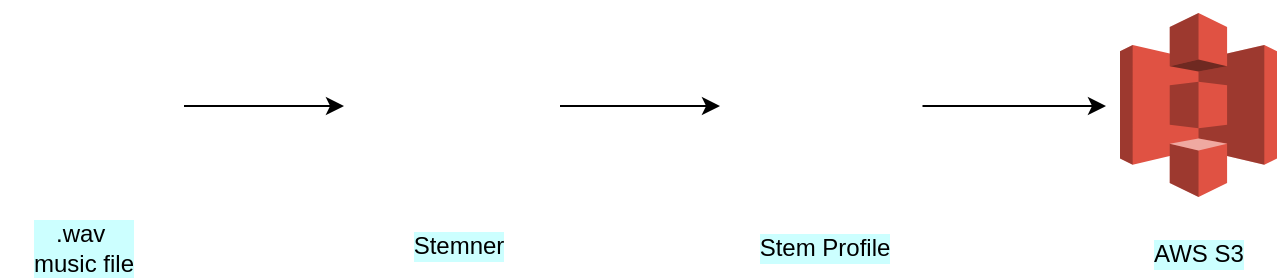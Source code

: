 <mxfile version="12.5.8" type="github"><diagram id="Vt2tC9X_HL162OFWLqn-" name="Page-1"><mxGraphModel dx="862" dy="457" grid="1" gridSize="10" guides="1" tooltips="1" connect="1" arrows="1" fold="1" page="1" pageScale="1" pageWidth="850" pageHeight="1100" math="0" shadow="0"><root><mxCell id="0"/><mxCell id="1" parent="0"/><mxCell id="zMCXRgNS0Xwwu9A4ja7P-11" value="" style="edgeStyle=orthogonalEdgeStyle;rounded=0;orthogonalLoop=1;jettySize=auto;html=1;" edge="1" parent="1"><mxGeometry relative="1" as="geometry"><mxPoint x="310" y="139" as="sourcePoint"/><mxPoint x="390" y="139" as="targetPoint"/></mxGeometry></mxCell><mxCell id="zMCXRgNS0Xwwu9A4ja7P-6" value="" style="edgeStyle=orthogonalEdgeStyle;rounded=0;orthogonalLoop=1;jettySize=auto;html=1;" edge="1" parent="1"><mxGeometry relative="1" as="geometry"><mxPoint x="122" y="139" as="sourcePoint"/><mxPoint x="202" y="139" as="targetPoint"/></mxGeometry></mxCell><mxCell id="zMCXRgNS0Xwwu9A4ja7P-4" value="" style="shape=image;html=1;verticalAlign=top;verticalLabelPosition=bottom;labelBackgroundColor=#ffffff;imageAspect=0;aspect=fixed;image=https://cdn0.iconfinder.com/data/icons/Filecons_dark/124/wav.png" vertex="1" parent="1"><mxGeometry x="30" y="97" width="84" height="84" as="geometry"/></mxCell><mxCell id="zMCXRgNS0Xwwu9A4ja7P-8" value="Stemner" style="text;html=1;strokeColor=none;fillColor=none;align=center;verticalAlign=middle;whiteSpace=wrap;rounded=0;labelBackgroundColor=#CCFFFF;labelBorderColor=none;" vertex="1" parent="1"><mxGeometry x="228.5" y="198" width="61" height="22" as="geometry"/></mxCell><mxCell id="zMCXRgNS0Xwwu9A4ja7P-14" value="" style="edgeStyle=orthogonalEdgeStyle;rounded=0;orthogonalLoop=1;jettySize=auto;html=1;" edge="1" parent="1" source="zMCXRgNS0Xwwu9A4ja7P-12"><mxGeometry relative="1" as="geometry"><mxPoint x="583" y="139" as="targetPoint"/></mxGeometry></mxCell><mxCell id="zMCXRgNS0Xwwu9A4ja7P-12" value="" style="shape=image;html=1;verticalAlign=top;verticalLabelPosition=bottom;labelBackgroundColor=#ffffff;imageAspect=0;aspect=fixed;image=https://cdn0.iconfinder.com/data/icons/FileTypesIcons/128/wav.png" vertex="1" parent="1"><mxGeometry x="393.25" y="90" width="98" height="98" as="geometry"/></mxCell><mxCell id="zMCXRgNS0Xwwu9A4ja7P-15" value="" style="outlineConnect=0;dashed=0;verticalLabelPosition=bottom;verticalAlign=top;align=center;html=1;shape=mxgraph.aws3.s3;fillColor=#E05243;gradientColor=none;" vertex="1" parent="1"><mxGeometry x="590" y="92.5" width="78.5" height="92" as="geometry"/></mxCell><mxCell id="zMCXRgNS0Xwwu9A4ja7P-16" value=".wav&amp;nbsp;&lt;br&gt;music file" style="text;html=1;strokeColor=none;fillColor=none;align=center;verticalAlign=middle;whiteSpace=wrap;rounded=0;labelBackgroundColor=#CCFFFF;labelBorderColor=none;" vertex="1" parent="1"><mxGeometry x="42" y="198" width="60" height="24.5" as="geometry"/></mxCell><mxCell id="zMCXRgNS0Xwwu9A4ja7P-17" value="Stem Profile" style="text;html=1;strokeColor=none;fillColor=none;align=center;verticalAlign=middle;whiteSpace=wrap;rounded=0;labelBackgroundColor=#CCFFFF;labelBorderColor=none;" vertex="1" parent="1"><mxGeometry x="405" y="200.5" width="74.5" height="19.5" as="geometry"/></mxCell><mxCell id="zMCXRgNS0Xwwu9A4ja7P-18" value="AWS S3" style="text;html=1;strokeColor=none;fillColor=none;align=center;verticalAlign=middle;whiteSpace=wrap;rounded=0;labelBackgroundColor=#CCFFFF;labelBorderColor=none;" vertex="1" parent="1"><mxGeometry x="592" y="203" width="74.5" height="19.5" as="geometry"/></mxCell><mxCell id="zMCXRgNS0Xwwu9A4ja7P-20" value="" style="shape=image;html=1;verticalAlign=top;verticalLabelPosition=bottom;labelBackgroundColor=#ffffff;imageAspect=0;aspect=fixed;image=https://cdn2.iconfinder.com/data/icons/oxygen/128x128/mimetypes/application-x-python.png" vertex="1" parent="1"><mxGeometry x="200" y="86.25" width="105.5" height="105.5" as="geometry"/></mxCell></root></mxGraphModel></diagram></mxfile>